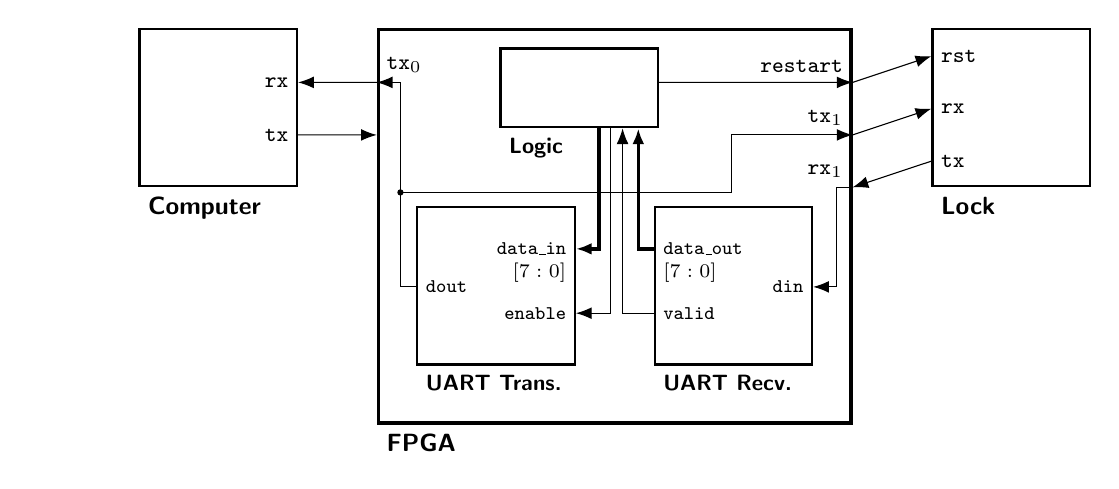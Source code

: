 \usetikzlibrary{arrows.meta}
\usetikzlibrary{calc,intersections,through,backgrounds}
\begin{tikzpicture}
% 	\tikzset{
% 	  every node/.style={scale=1.1}
% 	}	
	\tikzset{comp/.style={
		rectangle, draw=black, thick
	}}	
	\tikzset{component/.style={
		comp, minimum width=6cm, minimum height=5cm, very thick
	}}
	\tikzset{component_small/.style={
		comp, minimum width=2cm, minimum height=2cm, thick
	}}
	\tikzset{caption/.style={
		below right
	}}
	\tikzset{conn/.style={
		-{Latex[length=2mm]}
	}}
	
	% FPGA
	\node (FPGA) [component] at (0,0) {}
		% Caption
		node [caption] at (FPGA.south west) { \small{\textsf{\textbf{FPGA}}} }
		
		% In/-outputs links
		coordinate [yshift=3cm+0.4pt+0.666cm, label={ above right : \footnotesize{} }]                           (FPGA_rx0) at (FPGA.south west) % unten
		coordinate [yshift=3cm+0.4pt+1.333cm, label={ above right : \footnotesize{$\texttt{tx}_0$} }] (FPGA_tx0) at (FPGA.south west) % oben

		% In/outputs  rechts
		coordinate [yshift=3cm+0.4pt,                    label={ above left : \footnotesize{$\texttt{rx}_1$} }]      (FPGA_rx1)       at (FPGA.south east)  % unten
		coordinate [yshift=3cm+0.4pt+0.666cm, label={ above left : \footnotesize{$\texttt{tx}_1$} }]      (FPGA_tx1)       at (FPGA.south east) % mitte
		coordinate [yshift=3cm+0.4pt+1.333cm, label={ above left : \footnotesize{$\texttt{restart}$} }] (FPGA_restart) at (FPGA.south east) % oben
	;

	% Logic
	\node (Logic) at (FPGA.north) [comp, minimum height=1cm, minimum width=2cm, below, shift={(-0.45cm, -0.25cm)}] {}
		node [caption] at (Logic.south west) { \textsf{\footnotesize{\textbf{Logic}}} }
	;

	% Receiver
	\node (Receiver) at (FPGA.south east) [component_small, above left, shift={(-0.5, 0.75)}] {}
		% Caption
		node [caption] at (Receiver.south west) { \textsf{\footnotesize{\textbf{UART Recv.}}} }

		% Input rechts
		coordinate [yshift=1cm, label={ left : \scriptsize{\texttt{din}} }] (Receiver_din) at (Receiver.south east)

		% Outpus links
		coordinate [yshift=0.666cm,                 label={ right : \scriptsize{\texttt{valid}} }]           (Receiver_valid)           at (Receiver.south west) % unten
		coordinate [yshift=1.333cm+0.15cm, label={ right : \scriptsize{\texttt{data\_out}} }] (Receiver_data_out)    at (Receiver.south west) % oben
		coordinate [yshift=1.333cm-0.15cm,  label={ right : \scriptsize{$[7:0]$} }]                     (Receiver_data_out2) at (Receiver.south west) % mitte
	;

	% Transmitter
	\node (Transmitter) at (FPGA.south west) [component_small, above right, shift={(0.5, 0.75)}] {}
		node [caption] at (Transmitter.south west) { \textsf{\footnotesize{\textbf{UART Trans.}}} }

		% Output links
		coordinate [yshift=1cm, label={ right: \scriptsize{\textsf{\texttt{dout}}} }] (Transmitter_dout) at (Transmitter.south west) % unten

		% Inputs links
		coordinate [yshift=0.666cm,                 label={ left : \scriptsize{\texttt{enable}} }]    (Transmitter_enable)   at (Transmitter.south east) % unten
		coordinate [yshift=1.333cm-0.15cm,  label={ left : \scriptsize{$[7:0]$} }]                  (Transmitter_data_in2)at (Transmitter.south east) % mitte
		coordinate [yshift=1.333cm+0.15cm, label={ left : \scriptsize{\texttt{data\_in}} }] (Transmitter_data_in)  at (Transmitter.south east) % oben	
	;

	% Computer
	\node (Computer) [component_small, below left, xshift=-1cm] at (FPGA.north west) {}
		% Caption
		node [caption] at (Computer.south west) { \small{\textsf{\textbf{Computer}}} }

		% In/outputs rechts
		coordinate [yshift=0.666cm, label={ left:\footnotesize{\texttt{tx}} }] (Computer_tx) at (Computer.south east) % unten
		coordinate [yshift=1.333cm, label={ left:\footnotesize{\texttt{rx}} }] (Computer_rx) at (Computer.south east) % oben
	;

	% Lock
	\node (Lock) [component_small, below right, xshift=1cm] at (FPGA.north east) {}
		% Caption
		node [caption] at (Lock.south west) { \small{\textsf{\textbf{Lock}}} }

		% In/outputs rechts
		coordinate [yshift=0.333cm, label={ right:\footnotesize{\texttt{tx}} }]   (Lock_tx)   at (Lock.south west) % unten
		coordinate [yshift=0.999cm, label={ right:\footnotesize{\texttt{rx}} }]   (Lock_rx)   at (Lock.south west) % mitte
		coordinate [yshift=1.666cm, label={ right:\footnotesize{\texttt{rst}} }] (Lock_rst)  at (Lock.south west) % oben
	;

	% Computer <-> FPGA
	\draw[conn]  (FPGA_tx0) -- (Computer_rx);
	\draw[conn] (Computer_tx) -- (FPGA_rx0);

	% FPGA <-> Lock
	\draw[conn] (FPGA_restart) -- (Lock_rst);
	\draw[conn] (FPGA_tx1) -- (Lock_rx);
	\draw[conn] (Lock_tx) -- (FPGA_rx1) ;
	
	% FPGA internal
		\draw[conn] ([yshift=0.583cm] Logic.south east) -- (FPGA_restart);
	
		% Connections to/from Receiver
		\draw[conn] (FPGA_rx1) -- ([xshift=-0.2cm] FPGA_rx1) |- (Receiver_din);
		\draw[conn, very thick] (Receiver_data_out) -| ([xshift=0.75cm] Logic.south); 
		\draw[conn] (Receiver_valid) -| ([xshift=0.55cm] Logic.south);
		
		% Connections to/from Transmitter
		\draw[conn, very thick] ([xshift=0.25cm]Logic.south) |- (Transmitter_data_in);
		\draw[conn] ([xshift=0.4cm] Logic.south) |- (Transmitter_enable);
		\draw[conn, name path=Transmitter_dout--FPGA_tx0] (Transmitter_dout) -- ([xshift=-0.2cm] Transmitter_dout) |- (FPGA_tx0);
		\draw[conn, name path=Transmitter_dout--FPGA_tx1] ([shift={(-0.2cm, 1.2cm)}] Transmitter_dout) -- ([shift={(4cm, 1.2cm)}] Transmitter_dout) |- (FPGA_tx1);

		% Intersection
		\fill[name intersections={of=Transmitter_dout--FPGA_tx0 and Transmitter_dout--FPGA_tx1, total=\t}] (intersection-\t) circle (0.4mm);
\end{tikzpicture}